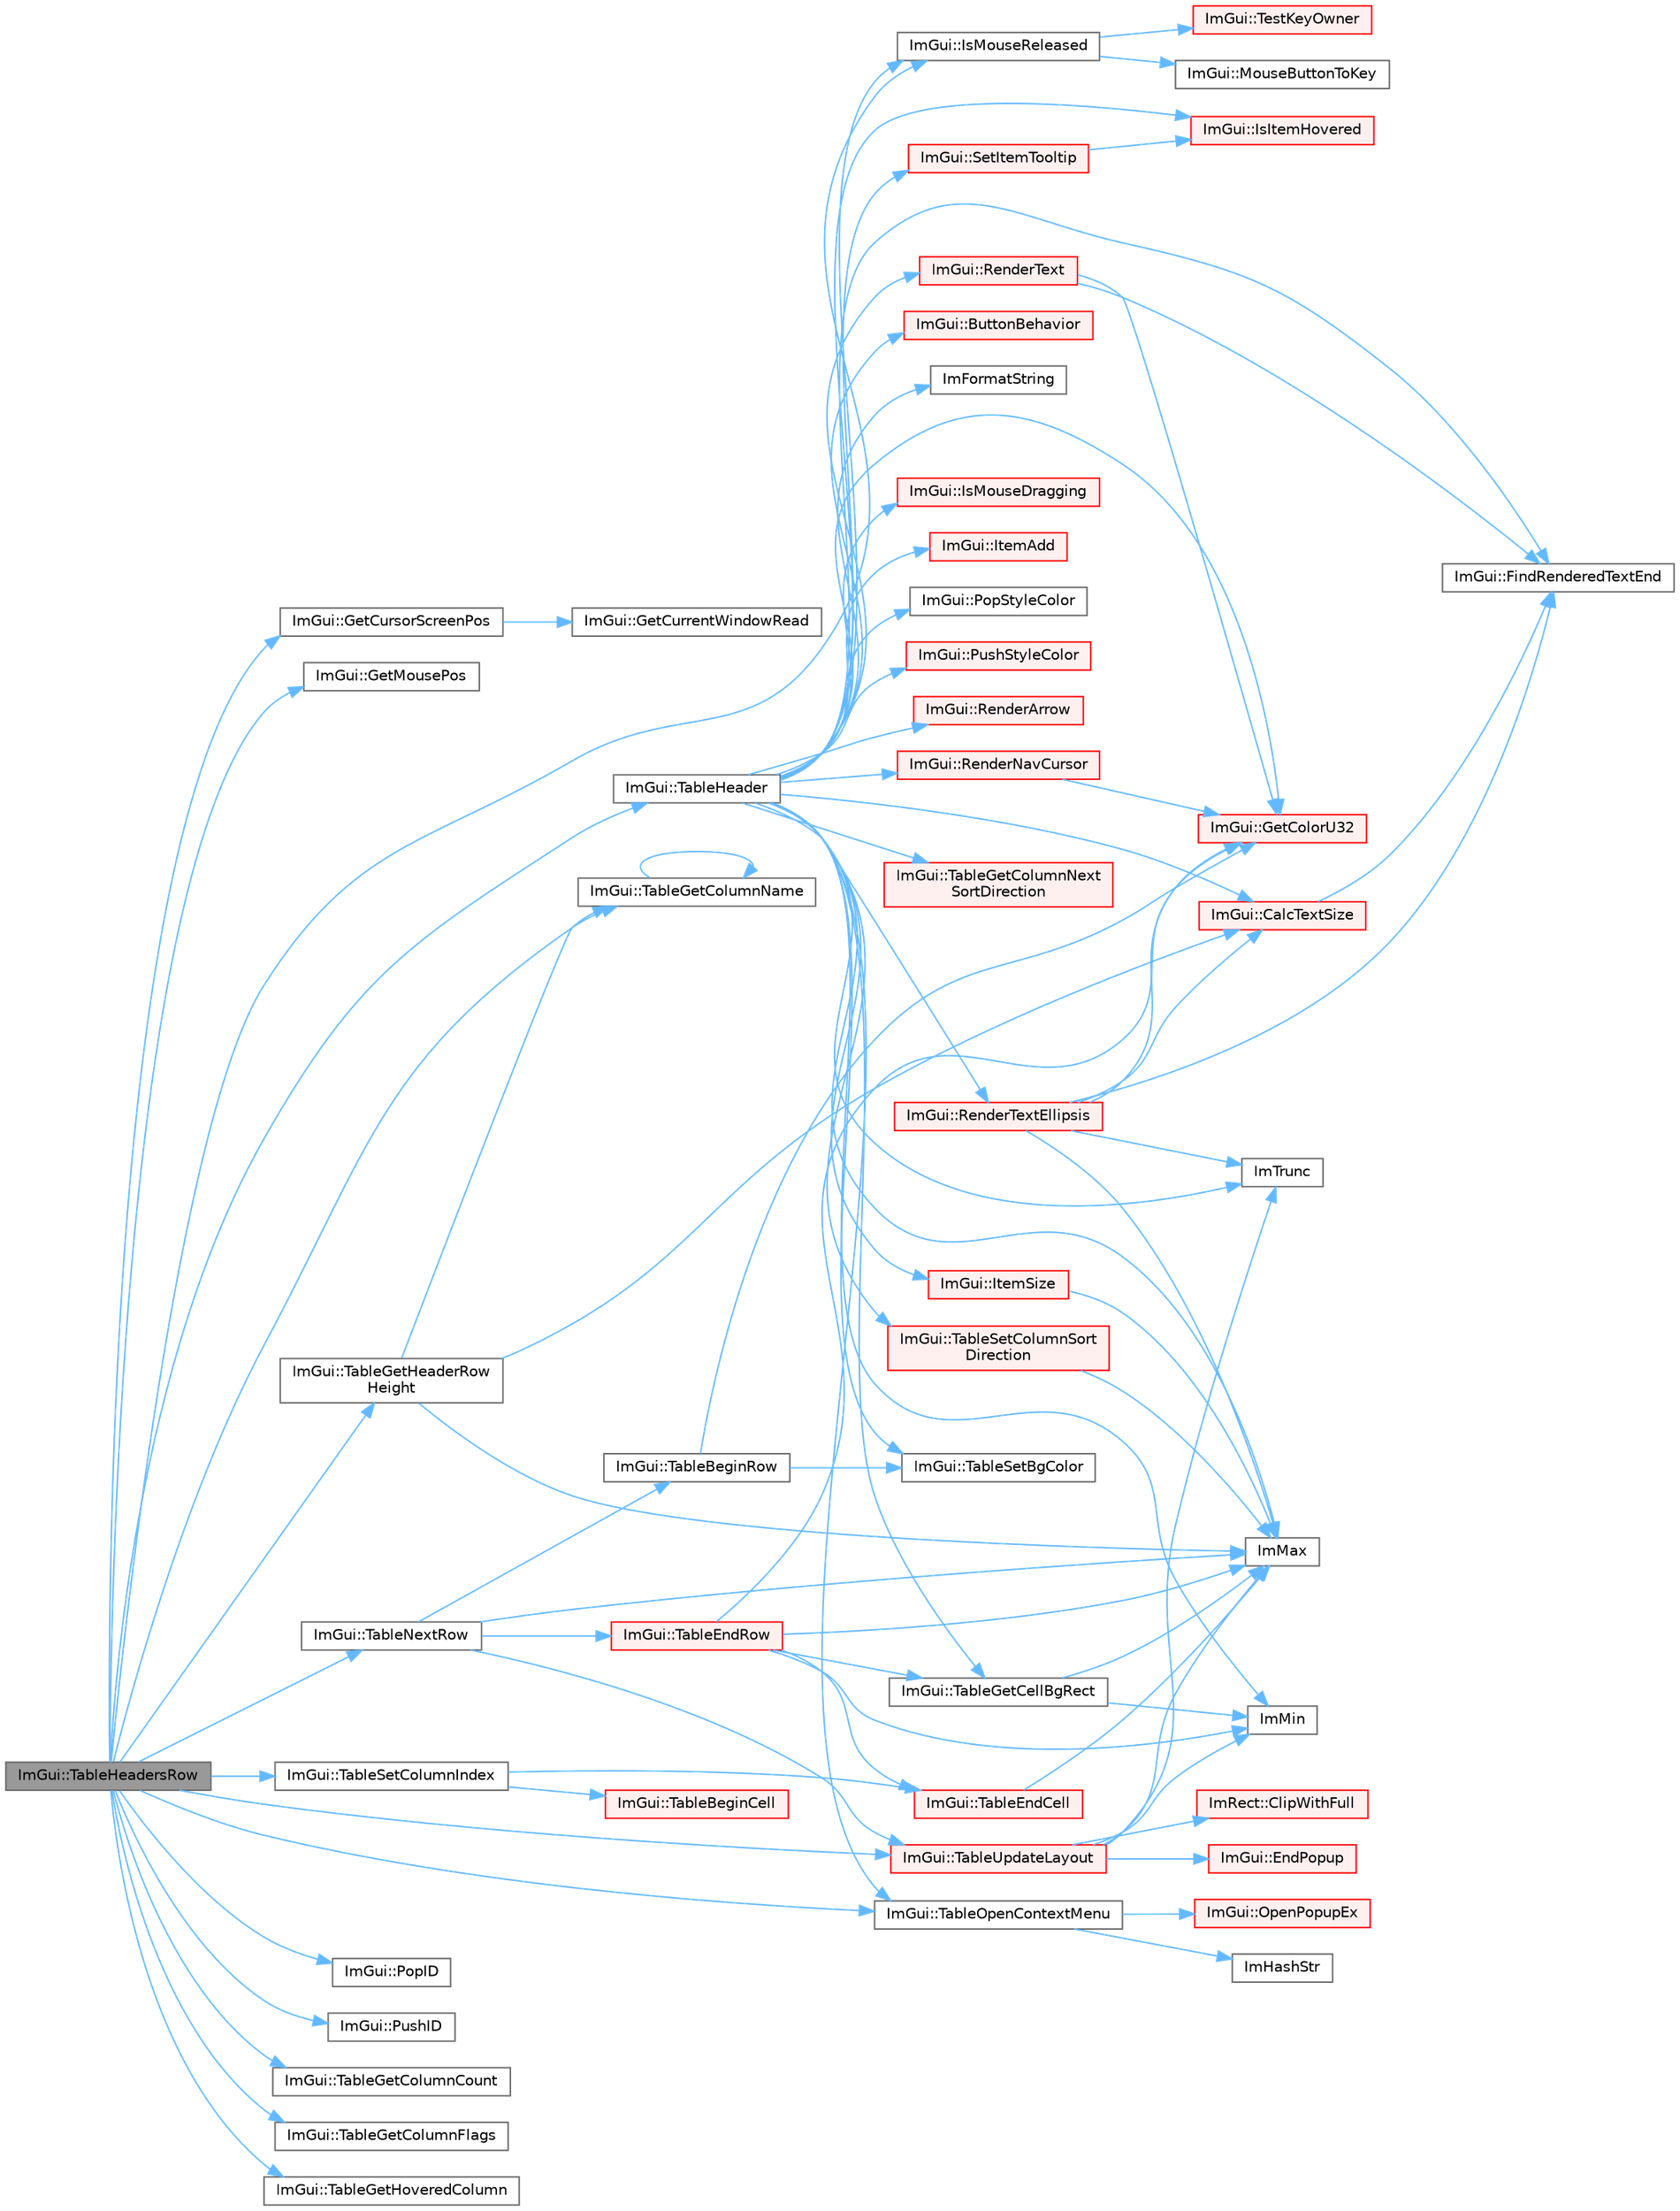 digraph "ImGui::TableHeadersRow"
{
 // LATEX_PDF_SIZE
  bgcolor="transparent";
  edge [fontname=Helvetica,fontsize=10,labelfontname=Helvetica,labelfontsize=10];
  node [fontname=Helvetica,fontsize=10,shape=box,height=0.2,width=0.4];
  rankdir="LR";
  Node1 [id="Node000001",label="ImGui::TableHeadersRow",height=0.2,width=0.4,color="gray40", fillcolor="grey60", style="filled", fontcolor="black",tooltip=" "];
  Node1 -> Node2 [id="edge1_Node000001_Node000002",color="steelblue1",style="solid",tooltip=" "];
  Node2 [id="Node000002",label="ImGui::GetCursorScreenPos",height=0.2,width=0.4,color="grey40", fillcolor="white", style="filled",URL="$namespace_im_gui.html#adb0db3c1ee36f5085f35890a4229ae75",tooltip=" "];
  Node2 -> Node3 [id="edge2_Node000002_Node000003",color="steelblue1",style="solid",tooltip=" "];
  Node3 [id="Node000003",label="ImGui::GetCurrentWindowRead",height=0.2,width=0.4,color="grey40", fillcolor="white", style="filled",URL="$namespace_im_gui.html#a055af7d6b7b4ae977a9c3c25a98e0d2f",tooltip=" "];
  Node1 -> Node4 [id="edge3_Node000001_Node000004",color="steelblue1",style="solid",tooltip=" "];
  Node4 [id="Node000004",label="ImGui::GetMousePos",height=0.2,width=0.4,color="grey40", fillcolor="white", style="filled",URL="$namespace_im_gui.html#abf11873349874c5d302861583c00d451",tooltip=" "];
  Node1 -> Node5 [id="edge4_Node000001_Node000005",color="steelblue1",style="solid",tooltip=" "];
  Node5 [id="Node000005",label="ImGui::IsMouseReleased",height=0.2,width=0.4,color="grey40", fillcolor="white", style="filled",URL="$namespace_im_gui.html#ae53a0c1818d2804e3b1331f0c1777434",tooltip=" "];
  Node5 -> Node6 [id="edge5_Node000005_Node000006",color="steelblue1",style="solid",tooltip=" "];
  Node6 [id="Node000006",label="ImGui::MouseButtonToKey",height=0.2,width=0.4,color="grey40", fillcolor="white", style="filled",URL="$namespace_im_gui.html#a25689086f813c9714c4bbd4e3d5e669c",tooltip=" "];
  Node5 -> Node7 [id="edge6_Node000005_Node000007",color="steelblue1",style="solid",tooltip=" "];
  Node7 [id="Node000007",label="ImGui::TestKeyOwner",height=0.2,width=0.4,color="red", fillcolor="#FFF0F0", style="filled",URL="$namespace_im_gui.html#ad12c5be2f1c691e4e6656524248824fb",tooltip=" "];
  Node1 -> Node14 [id="edge7_Node000001_Node000014",color="steelblue1",style="solid",tooltip=" "];
  Node14 [id="Node000014",label="ImGui::PopID",height=0.2,width=0.4,color="grey40", fillcolor="white", style="filled",URL="$namespace_im_gui.html#aba0b2d8f890a5d435ae43d0c4a2d4dd1",tooltip=" "];
  Node1 -> Node15 [id="edge8_Node000001_Node000015",color="steelblue1",style="solid",tooltip=" "];
  Node15 [id="Node000015",label="ImGui::PushID",height=0.2,width=0.4,color="grey40", fillcolor="white", style="filled",URL="$namespace_im_gui.html#a27a8533605dc5b8cabf161bf7715bbde",tooltip=" "];
  Node1 -> Node16 [id="edge9_Node000001_Node000016",color="steelblue1",style="solid",tooltip=" "];
  Node16 [id="Node000016",label="ImGui::TableGetColumnCount",height=0.2,width=0.4,color="grey40", fillcolor="white", style="filled",URL="$namespace_im_gui.html#acaf1dac6c4f24b96ad607958d4298198",tooltip=" "];
  Node1 -> Node17 [id="edge10_Node000001_Node000017",color="steelblue1",style="solid",tooltip=" "];
  Node17 [id="Node000017",label="ImGui::TableGetColumnFlags",height=0.2,width=0.4,color="grey40", fillcolor="white", style="filled",URL="$namespace_im_gui.html#a809f5ce5ce8ad4035d19cea0e79e1e5f",tooltip=" "];
  Node1 -> Node18 [id="edge11_Node000001_Node000018",color="steelblue1",style="solid",tooltip=" "];
  Node18 [id="Node000018",label="ImGui::TableGetColumnName",height=0.2,width=0.4,color="grey40", fillcolor="white", style="filled",URL="$namespace_im_gui.html#a38ddf97e72be7278e6661d7db3055526",tooltip=" "];
  Node18 -> Node18 [id="edge12_Node000018_Node000018",color="steelblue1",style="solid",tooltip=" "];
  Node1 -> Node19 [id="edge13_Node000001_Node000019",color="steelblue1",style="solid",tooltip=" "];
  Node19 [id="Node000019",label="ImGui::TableGetHeaderRow\lHeight",height=0.2,width=0.4,color="grey40", fillcolor="white", style="filled",URL="$namespace_im_gui.html#a5be2ea5c0d97fdd02b0b776412ed9d8d",tooltip=" "];
  Node19 -> Node20 [id="edge14_Node000019_Node000020",color="steelblue1",style="solid",tooltip=" "];
  Node20 [id="Node000020",label="ImGui::CalcTextSize",height=0.2,width=0.4,color="red", fillcolor="#FFF0F0", style="filled",URL="$namespace_im_gui.html#a848b9db6cc4a186751c0ecebcaadc33b",tooltip=" "];
  Node20 -> Node29 [id="edge15_Node000020_Node000029",color="steelblue1",style="solid",tooltip=" "];
  Node29 [id="Node000029",label="ImGui::FindRenderedTextEnd",height=0.2,width=0.4,color="grey40", fillcolor="white", style="filled",URL="$namespace_im_gui.html#a7671e1dbc803a31b06081b52a771d83f",tooltip=" "];
  Node19 -> Node28 [id="edge16_Node000019_Node000028",color="steelblue1",style="solid",tooltip=" "];
  Node28 [id="Node000028",label="ImMax",height=0.2,width=0.4,color="grey40", fillcolor="white", style="filled",URL="$imgui__internal_8h.html#a7667efd95147d0422f140917c71a9226",tooltip=" "];
  Node19 -> Node18 [id="edge17_Node000019_Node000018",color="steelblue1",style="solid",tooltip=" "];
  Node1 -> Node30 [id="edge18_Node000001_Node000030",color="steelblue1",style="solid",tooltip=" "];
  Node30 [id="Node000030",label="ImGui::TableGetHoveredColumn",height=0.2,width=0.4,color="grey40", fillcolor="white", style="filled",URL="$namespace_im_gui.html#a19e750505235ca98752ccc9b4befd790",tooltip=" "];
  Node1 -> Node31 [id="edge19_Node000001_Node000031",color="steelblue1",style="solid",tooltip=" "];
  Node31 [id="Node000031",label="ImGui::TableHeader",height=0.2,width=0.4,color="grey40", fillcolor="white", style="filled",URL="$namespace_im_gui.html#ae51bc07bc518779f58def3c0e2d0045c",tooltip=" "];
  Node31 -> Node32 [id="edge20_Node000031_Node000032",color="steelblue1",style="solid",tooltip=" "];
  Node32 [id="Node000032",label="ImGui::ButtonBehavior",height=0.2,width=0.4,color="red", fillcolor="#FFF0F0", style="filled",URL="$namespace_im_gui.html#a65a4f18b1bc8ce0f351687922089f374",tooltip=" "];
  Node31 -> Node20 [id="edge21_Node000031_Node000020",color="steelblue1",style="solid",tooltip=" "];
  Node31 -> Node29 [id="edge22_Node000031_Node000029",color="steelblue1",style="solid",tooltip=" "];
  Node31 -> Node34 [id="edge23_Node000031_Node000034",color="steelblue1",style="solid",tooltip=" "];
  Node34 [id="Node000034",label="ImGui::GetColorU32",height=0.2,width=0.4,color="red", fillcolor="#FFF0F0", style="filled",URL="$namespace_im_gui.html#a0de2d9bd347d9866511eb8d014e62556",tooltip=" "];
  Node31 -> Node36 [id="edge24_Node000031_Node000036",color="steelblue1",style="solid",tooltip=" "];
  Node36 [id="Node000036",label="ImFormatString",height=0.2,width=0.4,color="grey40", fillcolor="white", style="filled",URL="$imgui_8cpp.html#a75ccaf7d676b1f567ba888ae42ac3809",tooltip=" "];
  Node31 -> Node28 [id="edge25_Node000031_Node000028",color="steelblue1",style="solid",tooltip=" "];
  Node31 -> Node27 [id="edge26_Node000031_Node000027",color="steelblue1",style="solid",tooltip=" "];
  Node27 [id="Node000027",label="ImMin",height=0.2,width=0.4,color="grey40", fillcolor="white", style="filled",URL="$imgui__internal_8h.html#a7f9d7828066a9d61b5630adcdf4655d3",tooltip=" "];
  Node31 -> Node37 [id="edge27_Node000031_Node000037",color="steelblue1",style="solid",tooltip=" "];
  Node37 [id="Node000037",label="ImTrunc",height=0.2,width=0.4,color="grey40", fillcolor="white", style="filled",URL="$imgui__internal_8h.html#a34870cae27ccd450c17ec3d3910b2da4",tooltip=" "];
  Node31 -> Node38 [id="edge28_Node000031_Node000038",color="steelblue1",style="solid",tooltip=" "];
  Node38 [id="Node000038",label="ImGui::IsItemHovered",height=0.2,width=0.4,color="red", fillcolor="#FFF0F0", style="filled",URL="$namespace_im_gui.html#ac9a400eff3a9561d95e80486c52a660b",tooltip=" "];
  Node31 -> Node44 [id="edge29_Node000031_Node000044",color="steelblue1",style="solid",tooltip=" "];
  Node44 [id="Node000044",label="ImGui::IsMouseDragging",height=0.2,width=0.4,color="red", fillcolor="#FFF0F0", style="filled",URL="$namespace_im_gui.html#a0fc57160c83b9f2707fa762f8ac2f8ba",tooltip=" "];
  Node31 -> Node5 [id="edge30_Node000031_Node000005",color="steelblue1",style="solid",tooltip=" "];
  Node31 -> Node46 [id="edge31_Node000031_Node000046",color="steelblue1",style="solid",tooltip=" "];
  Node46 [id="Node000046",label="ImGui::ItemAdd",height=0.2,width=0.4,color="red", fillcolor="#FFF0F0", style="filled",URL="$namespace_im_gui.html#a0c2ccafc8d403c02a6590ac21157b9ac",tooltip=" "];
  Node31 -> Node98 [id="edge32_Node000031_Node000098",color="steelblue1",style="solid",tooltip=" "];
  Node98 [id="Node000098",label="ImGui::ItemSize",height=0.2,width=0.4,color="red", fillcolor="#FFF0F0", style="filled",URL="$namespace_im_gui.html#a4b5818a652d943ea54e0cec9fb3943d7",tooltip=" "];
  Node98 -> Node28 [id="edge33_Node000098_Node000028",color="steelblue1",style="solid",tooltip=" "];
  Node31 -> Node100 [id="edge34_Node000031_Node000100",color="steelblue1",style="solid",tooltip=" "];
  Node100 [id="Node000100",label="ImGui::PopStyleColor",height=0.2,width=0.4,color="grey40", fillcolor="white", style="filled",URL="$namespace_im_gui.html#a9795f730b4043a98b6254738d86efcdc",tooltip=" "];
  Node31 -> Node101 [id="edge35_Node000031_Node000101",color="steelblue1",style="solid",tooltip=" "];
  Node101 [id="Node000101",label="ImGui::PushStyleColor",height=0.2,width=0.4,color="red", fillcolor="#FFF0F0", style="filled",URL="$namespace_im_gui.html#a77ee84afb636e05eb4b2d6eeddcc2aa8",tooltip=" "];
  Node31 -> Node103 [id="edge36_Node000031_Node000103",color="steelblue1",style="solid",tooltip=" "];
  Node103 [id="Node000103",label="ImGui::RenderArrow",height=0.2,width=0.4,color="red", fillcolor="#FFF0F0", style="filled",URL="$namespace_im_gui.html#a7ec12551caa737505087c80e38b94937",tooltip=" "];
  Node31 -> Node105 [id="edge37_Node000031_Node000105",color="steelblue1",style="solid",tooltip=" "];
  Node105 [id="Node000105",label="ImGui::RenderNavCursor",height=0.2,width=0.4,color="red", fillcolor="#FFF0F0", style="filled",URL="$namespace_im_gui.html#a2722dcfe26c7f6e8cd522102ef5b7df2",tooltip=" "];
  Node105 -> Node34 [id="edge38_Node000105_Node000034",color="steelblue1",style="solid",tooltip=" "];
  Node31 -> Node107 [id="edge39_Node000031_Node000107",color="steelblue1",style="solid",tooltip=" "];
  Node107 [id="Node000107",label="ImGui::RenderText",height=0.2,width=0.4,color="red", fillcolor="#FFF0F0", style="filled",URL="$namespace_im_gui.html#a9971ce57f2a288ac3a12df886c5550d1",tooltip=" "];
  Node107 -> Node29 [id="edge40_Node000107_Node000029",color="steelblue1",style="solid",tooltip=" "];
  Node107 -> Node34 [id="edge41_Node000107_Node000034",color="steelblue1",style="solid",tooltip=" "];
  Node31 -> Node113 [id="edge42_Node000031_Node000113",color="steelblue1",style="solid",tooltip=" "];
  Node113 [id="Node000113",label="ImGui::RenderTextEllipsis",height=0.2,width=0.4,color="red", fillcolor="#FFF0F0", style="filled",URL="$namespace_im_gui.html#a029bab9f4602be86178307b168975a6d",tooltip=" "];
  Node113 -> Node20 [id="edge43_Node000113_Node000020",color="steelblue1",style="solid",tooltip=" "];
  Node113 -> Node29 [id="edge44_Node000113_Node000029",color="steelblue1",style="solid",tooltip=" "];
  Node113 -> Node34 [id="edge45_Node000113_Node000034",color="steelblue1",style="solid",tooltip=" "];
  Node113 -> Node28 [id="edge46_Node000113_Node000028",color="steelblue1",style="solid",tooltip=" "];
  Node113 -> Node37 [id="edge47_Node000113_Node000037",color="steelblue1",style="solid",tooltip=" "];
  Node31 -> Node119 [id="edge48_Node000031_Node000119",color="steelblue1",style="solid",tooltip=" "];
  Node119 [id="Node000119",label="ImGui::SetItemTooltip",height=0.2,width=0.4,color="red", fillcolor="#FFF0F0", style="filled",URL="$namespace_im_gui.html#a3685a04624f724222fa78824de3a1c63",tooltip=" "];
  Node119 -> Node38 [id="edge49_Node000119_Node000038",color="steelblue1",style="solid",tooltip=" "];
  Node31 -> Node324 [id="edge50_Node000031_Node000324",color="steelblue1",style="solid",tooltip=" "];
  Node324 [id="Node000324",label="ImGui::TableGetCellBgRect",height=0.2,width=0.4,color="grey40", fillcolor="white", style="filled",URL="$namespace_im_gui.html#aa778a80828627fcd199784f4591a97d1",tooltip=" "];
  Node324 -> Node28 [id="edge51_Node000324_Node000028",color="steelblue1",style="solid",tooltip=" "];
  Node324 -> Node27 [id="edge52_Node000324_Node000027",color="steelblue1",style="solid",tooltip=" "];
  Node31 -> Node523 [id="edge53_Node000031_Node000523",color="steelblue1",style="solid",tooltip=" "];
  Node523 [id="Node000523",label="ImGui::TableGetColumnNext\lSortDirection",height=0.2,width=0.4,color="red", fillcolor="#FFF0F0", style="filled",URL="$namespace_im_gui.html#a25bb5e856111000a1f898473f190c506",tooltip=" "];
  Node31 -> Node331 [id="edge54_Node000031_Node000331",color="steelblue1",style="solid",tooltip=" "];
  Node331 [id="Node000331",label="ImGui::TableOpenContextMenu",height=0.2,width=0.4,color="grey40", fillcolor="white", style="filled",URL="$namespace_im_gui.html#afa05e82c8b5239452806770e5f9efd70",tooltip=" "];
  Node331 -> Node157 [id="edge55_Node000331_Node000157",color="steelblue1",style="solid",tooltip=" "];
  Node157 [id="Node000157",label="ImHashStr",height=0.2,width=0.4,color="grey40", fillcolor="white", style="filled",URL="$imgui_8cpp.html#ab6659b5d67f7a3369e099ce890e12223",tooltip=" "];
  Node331 -> Node281 [id="edge56_Node000331_Node000281",color="steelblue1",style="solid",tooltip=" "];
  Node281 [id="Node000281",label="ImGui::OpenPopupEx",height=0.2,width=0.4,color="red", fillcolor="#FFF0F0", style="filled",URL="$namespace_im_gui.html#ac1570338b44e1f1311055db7ae41c47b",tooltip=" "];
  Node31 -> Node524 [id="edge57_Node000031_Node000524",color="steelblue1",style="solid",tooltip=" "];
  Node524 [id="Node000524",label="ImGui::TableSetBgColor",height=0.2,width=0.4,color="grey40", fillcolor="white", style="filled",URL="$namespace_im_gui.html#ae8fa85b0cea3c12f73d9432cab64d50a",tooltip=" "];
  Node31 -> Node351 [id="edge58_Node000031_Node000351",color="steelblue1",style="solid",tooltip=" "];
  Node351 [id="Node000351",label="ImGui::TableSetColumnSort\lDirection",height=0.2,width=0.4,color="red", fillcolor="#FFF0F0", style="filled",URL="$namespace_im_gui.html#a5db8b6e07ea254b0a63e064a64847b99",tooltip=" "];
  Node351 -> Node28 [id="edge59_Node000351_Node000028",color="steelblue1",style="solid",tooltip=" "];
  Node1 -> Node525 [id="edge60_Node000001_Node000525",color="steelblue1",style="solid",tooltip=" "];
  Node525 [id="Node000525",label="ImGui::TableNextRow",height=0.2,width=0.4,color="grey40", fillcolor="white", style="filled",URL="$namespace_im_gui.html#a33511cbfe04b545a1a51b514ab6c208c",tooltip=" "];
  Node525 -> Node28 [id="edge61_Node000525_Node000028",color="steelblue1",style="solid",tooltip=" "];
  Node525 -> Node526 [id="edge62_Node000525_Node000526",color="steelblue1",style="solid",tooltip=" "];
  Node526 [id="Node000526",label="ImGui::TableBeginRow",height=0.2,width=0.4,color="grey40", fillcolor="white", style="filled",URL="$namespace_im_gui.html#ac966c7257f3c3e557170d1f1089cb09a",tooltip=" "];
  Node526 -> Node34 [id="edge63_Node000526_Node000034",color="steelblue1",style="solid",tooltip=" "];
  Node526 -> Node524 [id="edge64_Node000526_Node000524",color="steelblue1",style="solid",tooltip=" "];
  Node525 -> Node322 [id="edge65_Node000525_Node000322",color="steelblue1",style="solid",tooltip=" "];
  Node322 [id="Node000322",label="ImGui::TableEndRow",height=0.2,width=0.4,color="red", fillcolor="#FFF0F0", style="filled",URL="$namespace_im_gui.html#a6bc4ce6f7ff9f8268473f5e538a1181f",tooltip=" "];
  Node322 -> Node34 [id="edge66_Node000322_Node000034",color="steelblue1",style="solid",tooltip=" "];
  Node322 -> Node28 [id="edge67_Node000322_Node000028",color="steelblue1",style="solid",tooltip=" "];
  Node322 -> Node27 [id="edge68_Node000322_Node000027",color="steelblue1",style="solid",tooltip=" "];
  Node322 -> Node323 [id="edge69_Node000322_Node000323",color="steelblue1",style="solid",tooltip=" "];
  Node323 [id="Node000323",label="ImGui::TableEndCell",height=0.2,width=0.4,color="red", fillcolor="#FFF0F0", style="filled",URL="$namespace_im_gui.html#ae2058909b56d7169e34a6cfefb1ac2f3",tooltip=" "];
  Node323 -> Node28 [id="edge70_Node000323_Node000028",color="steelblue1",style="solid",tooltip=" "];
  Node322 -> Node324 [id="edge71_Node000322_Node000324",color="steelblue1",style="solid",tooltip=" "];
  Node525 -> Node338 [id="edge72_Node000525_Node000338",color="steelblue1",style="solid",tooltip=" "];
  Node338 [id="Node000338",label="ImGui::TableUpdateLayout",height=0.2,width=0.4,color="red", fillcolor="#FFF0F0", style="filled",URL="$namespace_im_gui.html#a890d76a0ec9efc98765c226884e3e32a",tooltip=" "];
  Node338 -> Node90 [id="edge73_Node000338_Node000090",color="steelblue1",style="solid",tooltip=" "];
  Node90 [id="Node000090",label="ImRect::ClipWithFull",height=0.2,width=0.4,color="red", fillcolor="#FFF0F0", style="filled",URL="$struct_im_rect.html#a32a5aaca4161b5ffa3f352d293a449ff",tooltip=" "];
  Node338 -> Node264 [id="edge74_Node000338_Node000264",color="steelblue1",style="solid",tooltip=" "];
  Node264 [id="Node000264",label="ImGui::EndPopup",height=0.2,width=0.4,color="red", fillcolor="#FFF0F0", style="filled",URL="$namespace_im_gui.html#aa6a9b5696f2ea7eed7683425fc77b8f2",tooltip=" "];
  Node338 -> Node28 [id="edge75_Node000338_Node000028",color="steelblue1",style="solid",tooltip=" "];
  Node338 -> Node27 [id="edge76_Node000338_Node000027",color="steelblue1",style="solid",tooltip=" "];
  Node338 -> Node37 [id="edge77_Node000338_Node000037",color="steelblue1",style="solid",tooltip=" "];
  Node1 -> Node331 [id="edge78_Node000001_Node000331",color="steelblue1",style="solid",tooltip=" "];
  Node1 -> Node527 [id="edge79_Node000001_Node000527",color="steelblue1",style="solid",tooltip=" "];
  Node527 [id="Node000527",label="ImGui::TableSetColumnIndex",height=0.2,width=0.4,color="grey40", fillcolor="white", style="filled",URL="$namespace_im_gui.html#adfbeb33991944035737d413379ae8b1c",tooltip=" "];
  Node527 -> Node528 [id="edge80_Node000527_Node000528",color="steelblue1",style="solid",tooltip=" "];
  Node528 [id="Node000528",label="ImGui::TableBeginCell",height=0.2,width=0.4,color="red", fillcolor="#FFF0F0", style="filled",URL="$namespace_im_gui.html#ab6578920318c60f3a18daee1d8711103",tooltip=" "];
  Node527 -> Node323 [id="edge81_Node000527_Node000323",color="steelblue1",style="solid",tooltip=" "];
  Node1 -> Node338 [id="edge82_Node000001_Node000338",color="steelblue1",style="solid",tooltip=" "];
}
